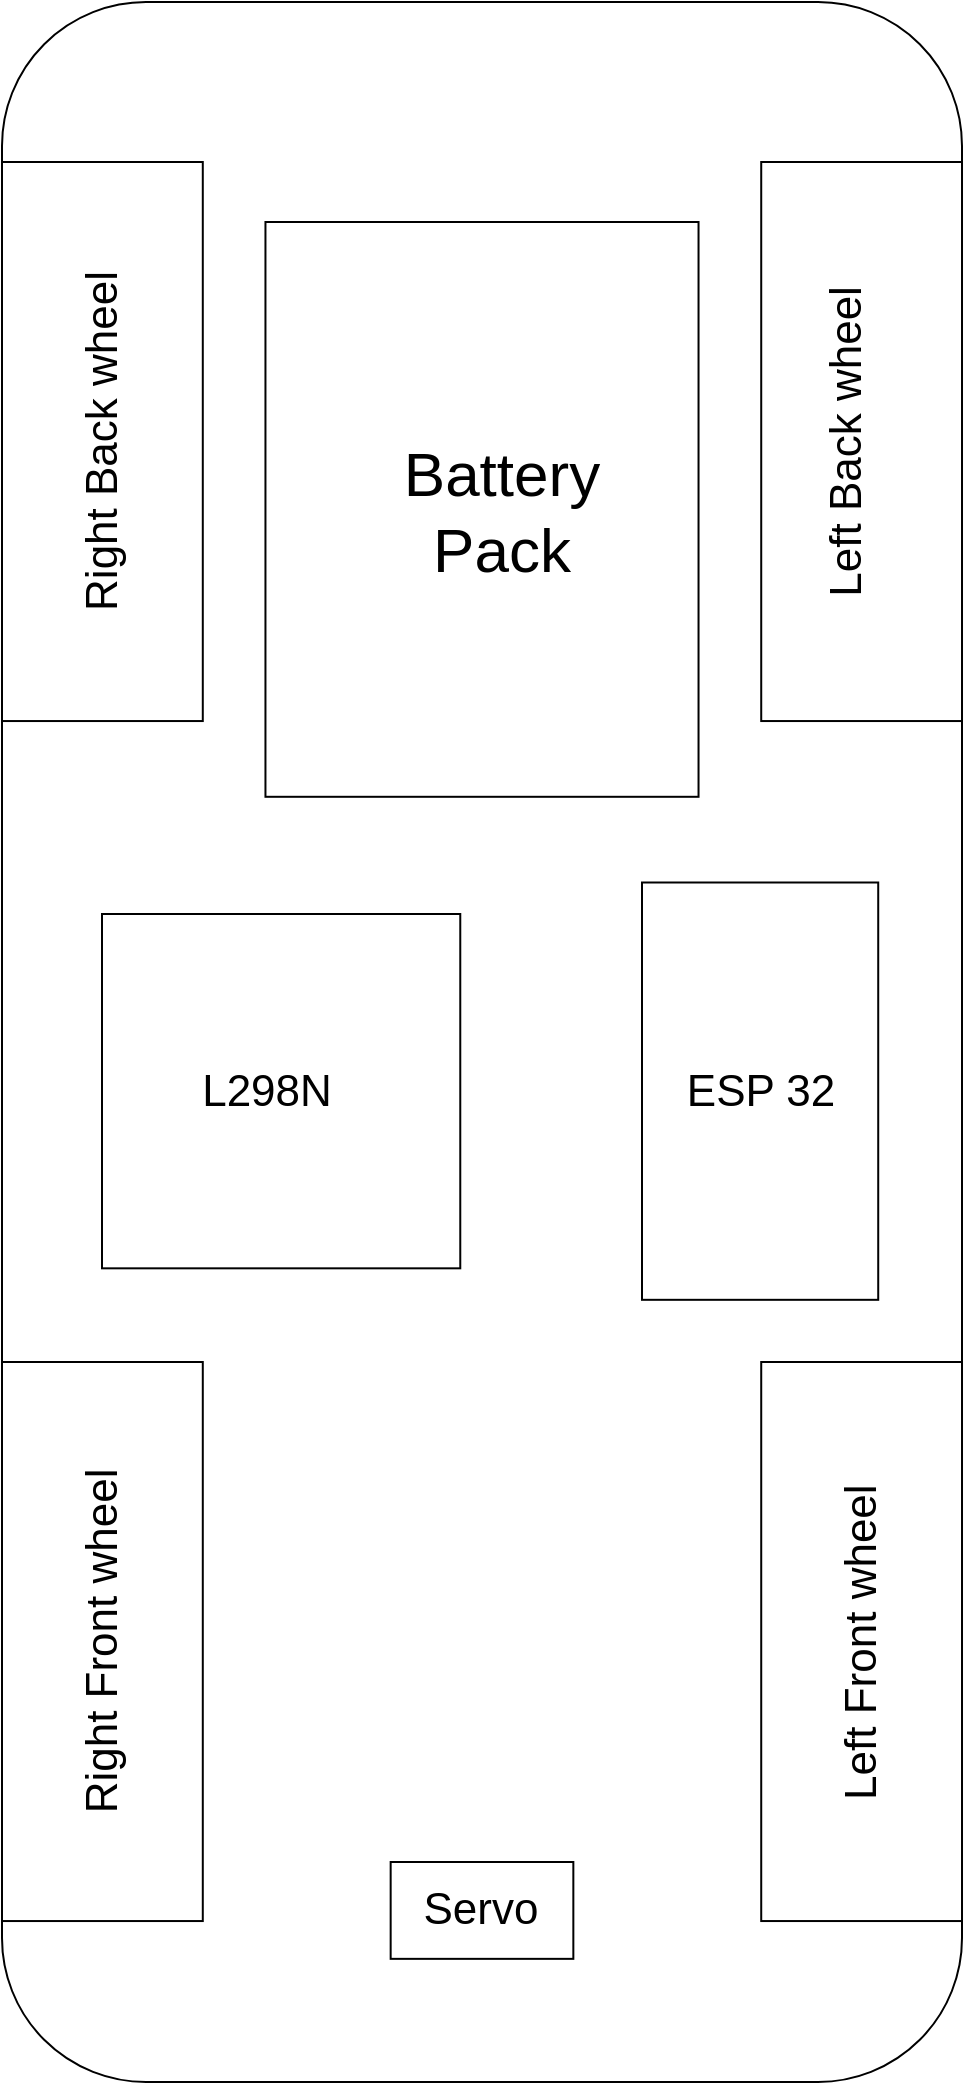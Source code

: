 <mxfile version="24.7.16">
  <diagram name="Page-1" id="UTG3BjI3lfssD0ht2oUg">
    <mxGraphModel dx="794" dy="412" grid="1" gridSize="10" guides="1" tooltips="1" connect="1" arrows="1" fold="1" page="1" pageScale="1" pageWidth="827" pageHeight="1169" math="0" shadow="0">
      <root>
        <mxCell id="0" />
        <mxCell id="1" parent="0" />
        <mxCell id="c4FH-6d0Nq8pMWpeK603-2" value="" style="rounded=1;whiteSpace=wrap;html=1;" vertex="1" parent="1">
          <mxGeometry x="120" y="40" width="480" height="1040" as="geometry" />
        </mxCell>
        <mxCell id="c4FH-6d0Nq8pMWpeK603-5" value="" style="rounded=0;whiteSpace=wrap;html=1;" vertex="1" parent="1">
          <mxGeometry x="314.33" y="970" width="91.338" height="48.425" as="geometry" />
        </mxCell>
        <mxCell id="c4FH-6d0Nq8pMWpeK603-6" value="" style="rounded=0;whiteSpace=wrap;html=1;" vertex="1" parent="1">
          <mxGeometry x="120" y="720" width="100.393" height="279.527" as="geometry" />
        </mxCell>
        <mxCell id="c4FH-6d0Nq8pMWpeK603-7" value="" style="rounded=0;whiteSpace=wrap;html=1;" vertex="1" parent="1">
          <mxGeometry x="499.61" y="720" width="100.393" height="279.527" as="geometry" />
        </mxCell>
        <object label="" BatteryPack="" id="c4FH-6d0Nq8pMWpeK603-8">
          <mxCell style="rounded=0;whiteSpace=wrap;html=1;fontFamily=Times New Roman;fontStyle=0" vertex="1" parent="1">
            <mxGeometry x="251.73" y="150" width="216.535" height="287.401" as="geometry" />
          </mxCell>
        </object>
        <mxCell id="c4FH-6d0Nq8pMWpeK603-9" value="" style="rounded=0;whiteSpace=wrap;html=1;" vertex="1" parent="1">
          <mxGeometry x="170" y="496" width="179.133" height="177.165" as="geometry" />
        </mxCell>
        <mxCell id="c4FH-6d0Nq8pMWpeK603-10" value="" style="rounded=0;whiteSpace=wrap;html=1;" vertex="1" parent="1">
          <mxGeometry x="440" y="480.25" width="118.11" height="208.661" as="geometry" />
        </mxCell>
        <mxCell id="c4FH-6d0Nq8pMWpeK603-11" value="" style="rounded=0;whiteSpace=wrap;html=1;" vertex="1" parent="1">
          <mxGeometry x="120" y="120" width="100.393" height="279.527" as="geometry" />
        </mxCell>
        <mxCell id="c4FH-6d0Nq8pMWpeK603-12" value="" style="rounded=0;whiteSpace=wrap;html=1;" vertex="1" parent="1">
          <mxGeometry x="499.61" y="120" width="100.393" height="279.527" as="geometry" />
        </mxCell>
        <mxCell id="c4FH-6d0Nq8pMWpeK603-15" value="&lt;font style=&quot;font-size: 31px;&quot;&gt;Battery Pack&lt;/font&gt;" style="text;html=1;align=center;verticalAlign=middle;whiteSpace=wrap;rounded=0;" vertex="1" parent="1">
          <mxGeometry x="300" y="270" width="140" height="50" as="geometry" />
        </mxCell>
        <mxCell id="c4FH-6d0Nq8pMWpeK603-16" value="&lt;font style=&quot;font-size: 22px;&quot;&gt;Right Back wheel&lt;/font&gt;" style="text;html=1;align=center;verticalAlign=middle;whiteSpace=wrap;rounded=0;rotation=-90;" vertex="1" parent="1">
          <mxGeometry x="77.75" y="244.76" width="184.9" height="30" as="geometry" />
        </mxCell>
        <mxCell id="c4FH-6d0Nq8pMWpeK603-17" value="&lt;font style=&quot;font-size: 22px;&quot;&gt;Left Back wheel&lt;/font&gt;" style="text;html=1;align=center;verticalAlign=middle;whiteSpace=wrap;rounded=0;rotation=-90;" vertex="1" parent="1">
          <mxGeometry x="450" y="244.76" width="184.9" height="30" as="geometry" />
        </mxCell>
        <mxCell id="c4FH-6d0Nq8pMWpeK603-18" value="&lt;font style=&quot;font-size: 22px;&quot;&gt;Right Front wheel&lt;/font&gt;" style="text;html=1;align=center;verticalAlign=middle;whiteSpace=wrap;rounded=0;rotation=-90;" vertex="1" parent="1">
          <mxGeometry x="77.75" y="844.76" width="184.9" height="30" as="geometry" />
        </mxCell>
        <mxCell id="c4FH-6d0Nq8pMWpeK603-19" value="&lt;font style=&quot;font-size: 22px;&quot;&gt;Left Front wheel&lt;/font&gt;" style="text;html=1;align=center;verticalAlign=middle;whiteSpace=wrap;rounded=0;rotation=-90;" vertex="1" parent="1">
          <mxGeometry x="457.36" y="844.76" width="184.9" height="30" as="geometry" />
        </mxCell>
        <mxCell id="c4FH-6d0Nq8pMWpeK603-20" value="&lt;span style=&quot;font-size: 22px;&quot;&gt;ESP 32&lt;/span&gt;" style="text;html=1;align=center;verticalAlign=middle;whiteSpace=wrap;rounded=0;rotation=0;" vertex="1" parent="1">
          <mxGeometry x="406.61" y="569.58" width="184.9" height="30" as="geometry" />
        </mxCell>
        <mxCell id="c4FH-6d0Nq8pMWpeK603-21" value="&lt;span style=&quot;font-size: 22px;&quot;&gt;L298N&lt;/span&gt;" style="text;html=1;align=center;verticalAlign=middle;whiteSpace=wrap;rounded=0;rotation=0;" vertex="1" parent="1">
          <mxGeometry x="160" y="569.58" width="184.9" height="30" as="geometry" />
        </mxCell>
        <mxCell id="c4FH-6d0Nq8pMWpeK603-22" value="&lt;font style=&quot;font-size: 22px;&quot;&gt;Servo&lt;/font&gt;" style="text;html=1;align=center;verticalAlign=middle;whiteSpace=wrap;rounded=0;rotation=0;" vertex="1" parent="1">
          <mxGeometry x="321.32" y="979.21" width="77.36" height="30" as="geometry" />
        </mxCell>
      </root>
    </mxGraphModel>
  </diagram>
</mxfile>

